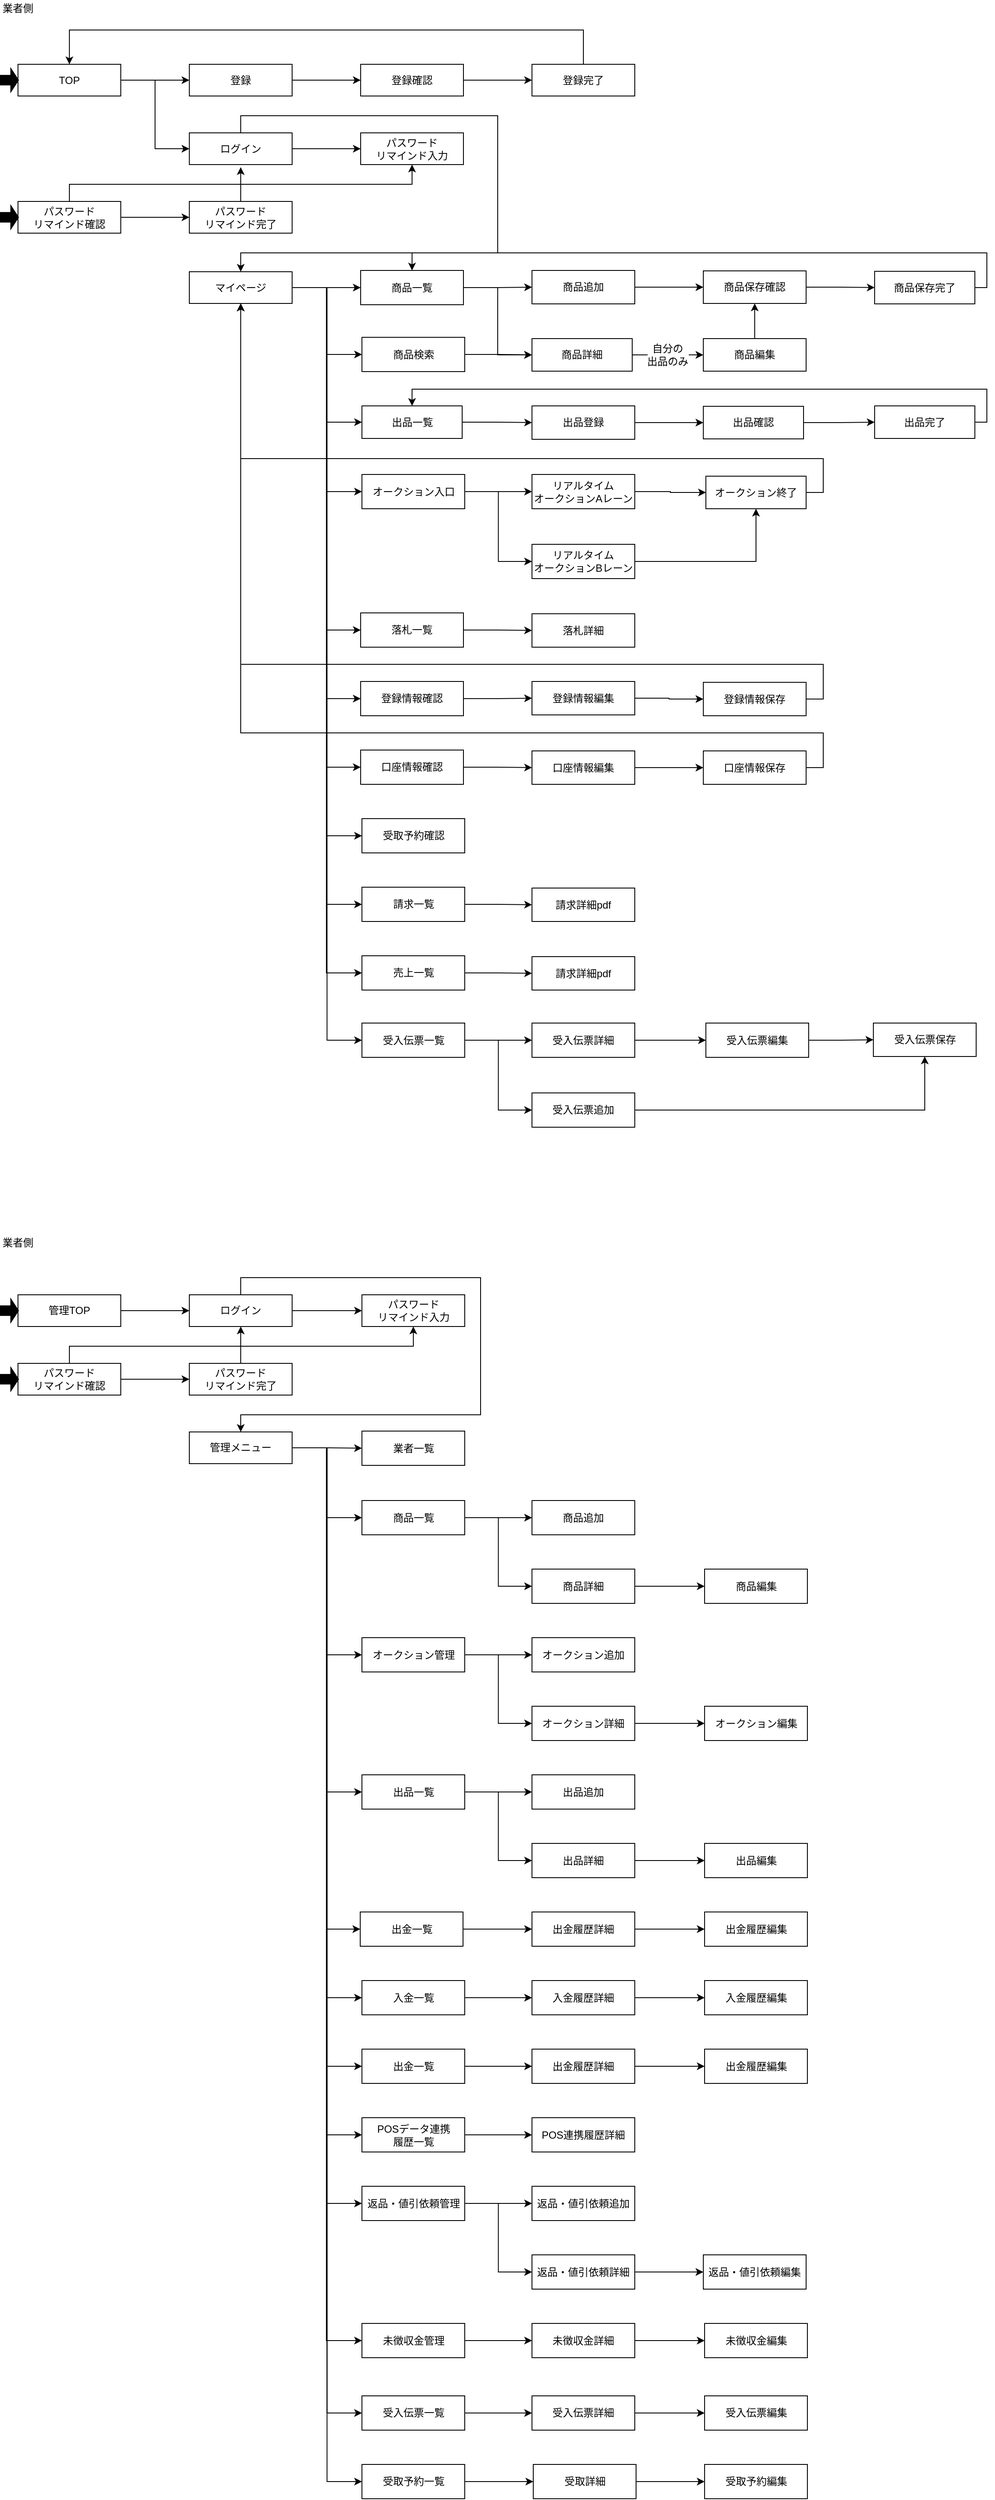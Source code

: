 <mxfile version="11.2.4" type="github" pages="1"><diagram id="y9-AY8FtYVWBIRDVgu3q" name="Page-1"><mxGraphModel dx="1351" dy="916" grid="1" gridSize="10" guides="1" tooltips="1" connect="1" arrows="1" fold="1" page="1" pageScale="1" pageWidth="1169" pageHeight="826" math="0" shadow="0"><root><mxCell id="0"/><mxCell id="1" parent="0"/><mxCell id="uF_Y0B79j9FDdWja12vl-38" style="edgeStyle=orthogonalEdgeStyle;rounded=0;orthogonalLoop=1;jettySize=auto;html=1;entryX=0;entryY=0.5;entryDx=0;entryDy=0;" edge="1" parent="1" source="uF_Y0B79j9FDdWja12vl-1" target="uF_Y0B79j9FDdWja12vl-4"><mxGeometry relative="1" as="geometry"/></mxCell><mxCell id="uF_Y0B79j9FDdWja12vl-55" style="edgeStyle=orthogonalEdgeStyle;rounded=0;orthogonalLoop=1;jettySize=auto;html=1;entryX=0;entryY=0.5;entryDx=0;entryDy=0;" edge="1" parent="1" source="uF_Y0B79j9FDdWja12vl-1" target="uF_Y0B79j9FDdWja12vl-41"><mxGeometry relative="1" as="geometry"><Array as="points"><mxPoint x="400" y="340"/><mxPoint x="400" y="498"/></Array></mxGeometry></mxCell><mxCell id="uF_Y0B79j9FDdWja12vl-66" style="edgeStyle=orthogonalEdgeStyle;rounded=0;orthogonalLoop=1;jettySize=auto;html=1;entryX=0;entryY=0.5;entryDx=0;entryDy=0;" edge="1" parent="1" source="uF_Y0B79j9FDdWja12vl-1" target="uF_Y0B79j9FDdWja12vl-65"><mxGeometry relative="1" as="geometry"><Array as="points"><mxPoint x="400" y="340"/><mxPoint x="400" y="740"/></Array></mxGeometry></mxCell><mxCell id="uF_Y0B79j9FDdWja12vl-79" style="edgeStyle=orthogonalEdgeStyle;rounded=0;orthogonalLoop=1;jettySize=auto;html=1;entryX=0;entryY=0.5;entryDx=0;entryDy=0;" edge="1" parent="1" source="uF_Y0B79j9FDdWja12vl-1" target="uF_Y0B79j9FDdWja12vl-70"><mxGeometry relative="1" as="geometry"><Array as="points"><mxPoint x="400" y="340"/><mxPoint x="400" y="579"/></Array></mxGeometry></mxCell><mxCell id="uF_Y0B79j9FDdWja12vl-81" style="edgeStyle=orthogonalEdgeStyle;rounded=0;orthogonalLoop=1;jettySize=auto;html=1;entryX=0;entryY=0.5;entryDx=0;entryDy=0;" edge="1" parent="1" source="uF_Y0B79j9FDdWja12vl-1" target="uF_Y0B79j9FDdWja12vl-80"><mxGeometry relative="1" as="geometry"/></mxCell><mxCell id="uF_Y0B79j9FDdWja12vl-93" style="edgeStyle=orthogonalEdgeStyle;rounded=0;orthogonalLoop=1;jettySize=auto;html=1;entryX=0;entryY=0.5;entryDx=0;entryDy=0;" edge="1" parent="1" source="uF_Y0B79j9FDdWja12vl-1" target="uF_Y0B79j9FDdWja12vl-87"><mxGeometry relative="1" as="geometry"/></mxCell><mxCell id="uF_Y0B79j9FDdWja12vl-99" style="edgeStyle=orthogonalEdgeStyle;rounded=0;orthogonalLoop=1;jettySize=auto;html=1;entryX=0;entryY=0.5;entryDx=0;entryDy=0;" edge="1" parent="1" source="uF_Y0B79j9FDdWja12vl-1" target="uF_Y0B79j9FDdWja12vl-98"><mxGeometry relative="1" as="geometry"><Array as="points"><mxPoint x="400" y="340"/><mxPoint x="400" y="980"/></Array></mxGeometry></mxCell><mxCell id="uF_Y0B79j9FDdWja12vl-103" style="edgeStyle=orthogonalEdgeStyle;rounded=0;orthogonalLoop=1;jettySize=auto;html=1;entryX=0;entryY=0.5;entryDx=0;entryDy=0;" edge="1" parent="1" source="uF_Y0B79j9FDdWja12vl-1" target="uF_Y0B79j9FDdWja12vl-100"><mxGeometry relative="1" as="geometry"><Array as="points"><mxPoint x="400" y="340"/><mxPoint x="400" y="1060"/></Array></mxGeometry></mxCell><mxCell id="uF_Y0B79j9FDdWja12vl-107" style="edgeStyle=orthogonalEdgeStyle;rounded=0;orthogonalLoop=1;jettySize=auto;html=1;entryX=0;entryY=0.5;entryDx=0;entryDy=0;" edge="1" parent="1" source="uF_Y0B79j9FDdWja12vl-1" target="uF_Y0B79j9FDdWja12vl-104"><mxGeometry relative="1" as="geometry"><Array as="points"><mxPoint x="400" y="340"/><mxPoint x="400" y="1140"/></Array></mxGeometry></mxCell><mxCell id="uF_Y0B79j9FDdWja12vl-110" style="edgeStyle=orthogonalEdgeStyle;rounded=0;orthogonalLoop=1;jettySize=auto;html=1;entryX=0;entryY=0.5;entryDx=0;entryDy=0;" edge="1" parent="1" source="uF_Y0B79j9FDdWja12vl-1" target="uF_Y0B79j9FDdWja12vl-108"><mxGeometry relative="1" as="geometry"><Array as="points"><mxPoint x="400" y="340"/><mxPoint x="400" y="419"/></Array></mxGeometry></mxCell><mxCell id="uF_Y0B79j9FDdWja12vl-213" style="edgeStyle=orthogonalEdgeStyle;rounded=0;orthogonalLoop=1;jettySize=auto;html=1;entryX=0;entryY=0.5;entryDx=0;entryDy=0;" edge="1" parent="1" source="uF_Y0B79j9FDdWja12vl-1" target="uF_Y0B79j9FDdWja12vl-204"><mxGeometry relative="1" as="geometry"/></mxCell><mxCell id="uF_Y0B79j9FDdWja12vl-1" value="マイページ" style="whiteSpace=wrap;html=1;" vertex="1" parent="1"><mxGeometry x="240" y="322" width="120" height="37" as="geometry"/></mxCell><mxCell id="uF_Y0B79j9FDdWja12vl-50" style="edgeStyle=orthogonalEdgeStyle;rounded=0;orthogonalLoop=1;jettySize=auto;html=1;entryX=0;entryY=0.5;entryDx=0;entryDy=0;" edge="1" parent="1" source="uF_Y0B79j9FDdWja12vl-3" target="uF_Y0B79j9FDdWja12vl-49"><mxGeometry relative="1" as="geometry"/></mxCell><mxCell id="uF_Y0B79j9FDdWja12vl-113" value="自分の&lt;br&gt;出品のみ" style="text;html=1;resizable=0;points=[];align=center;verticalAlign=middle;labelBackgroundColor=#ffffff;" vertex="1" connectable="0" parent="uF_Y0B79j9FDdWja12vl-50"><mxGeometry x="0.007" y="-6" relative="1" as="geometry"><mxPoint x="-1" y="-6" as="offset"/></mxGeometry></mxCell><mxCell id="uF_Y0B79j9FDdWja12vl-3" value="商品詳細" style="whiteSpace=wrap;html=1;" vertex="1" parent="1"><mxGeometry x="640" y="400" width="117" height="38" as="geometry"/></mxCell><mxCell id="uF_Y0B79j9FDdWja12vl-39" style="edgeStyle=orthogonalEdgeStyle;rounded=0;orthogonalLoop=1;jettySize=auto;html=1;entryX=0;entryY=0.5;entryDx=0;entryDy=0;" edge="1" parent="1" source="uF_Y0B79j9FDdWja12vl-4" target="uF_Y0B79j9FDdWja12vl-5"><mxGeometry relative="1" as="geometry"/></mxCell><mxCell id="uF_Y0B79j9FDdWja12vl-40" style="edgeStyle=orthogonalEdgeStyle;rounded=0;orthogonalLoop=1;jettySize=auto;html=1;entryX=0;entryY=0.5;entryDx=0;entryDy=0;" edge="1" parent="1" source="uF_Y0B79j9FDdWja12vl-4" target="uF_Y0B79j9FDdWja12vl-3"><mxGeometry relative="1" as="geometry"/></mxCell><mxCell id="uF_Y0B79j9FDdWja12vl-4" value="商品一覧" style="whiteSpace=wrap;html=1;" vertex="1" parent="1"><mxGeometry x="440" y="320.5" width="120" height="40" as="geometry"/></mxCell><mxCell id="uF_Y0B79j9FDdWja12vl-44" style="edgeStyle=orthogonalEdgeStyle;rounded=0;orthogonalLoop=1;jettySize=auto;html=1;entryX=0;entryY=0.5;entryDx=0;entryDy=0;" edge="1" parent="1" source="uF_Y0B79j9FDdWja12vl-5" target="uF_Y0B79j9FDdWja12vl-42"><mxGeometry relative="1" as="geometry"/></mxCell><mxCell id="uF_Y0B79j9FDdWja12vl-5" value="商品追加" style="whiteSpace=wrap;html=1;" vertex="1" parent="1"><mxGeometry x="640" y="320.5" width="120" height="39" as="geometry"/></mxCell><mxCell id="uF_Y0B79j9FDdWja12vl-12" value="業者側" style="text;html=1;resizable=0;points=[];autosize=1;align=left;verticalAlign=top;spacingTop=-4;" vertex="1" parent="1"><mxGeometry x="20" y="5" width="50" height="20" as="geometry"/></mxCell><mxCell id="uF_Y0B79j9FDdWja12vl-25" style="edgeStyle=orthogonalEdgeStyle;rounded=0;orthogonalLoop=1;jettySize=auto;html=1;entryX=0;entryY=0.5;entryDx=0;entryDy=0;" edge="1" parent="1" source="uF_Y0B79j9FDdWja12vl-13" target="uF_Y0B79j9FDdWja12vl-16"><mxGeometry relative="1" as="geometry"/></mxCell><mxCell id="uF_Y0B79j9FDdWja12vl-33" style="edgeStyle=orthogonalEdgeStyle;rounded=0;orthogonalLoop=1;jettySize=auto;html=1;entryX=0.5;entryY=0;entryDx=0;entryDy=0;" edge="1" parent="1" source="uF_Y0B79j9FDdWja12vl-13" target="uF_Y0B79j9FDdWja12vl-1"><mxGeometry relative="1" as="geometry"><Array as="points"><mxPoint x="300" y="140"/><mxPoint x="600" y="140"/><mxPoint x="600" y="300"/><mxPoint x="300" y="300"/></Array></mxGeometry></mxCell><mxCell id="uF_Y0B79j9FDdWja12vl-13" value="ログイン" style="whiteSpace=wrap;html=1;" vertex="1" parent="1"><mxGeometry x="240" y="160" width="120" height="37" as="geometry"/></mxCell><mxCell id="uF_Y0B79j9FDdWja12vl-19" style="edgeStyle=orthogonalEdgeStyle;rounded=0;orthogonalLoop=1;jettySize=auto;html=1;entryX=0;entryY=0.5;entryDx=0;entryDy=0;" edge="1" parent="1" source="uF_Y0B79j9FDdWja12vl-14" target="uF_Y0B79j9FDdWja12vl-17"><mxGeometry relative="1" as="geometry"/></mxCell><mxCell id="uF_Y0B79j9FDdWja12vl-14" value="登録" style="whiteSpace=wrap;html=1;" vertex="1" parent="1"><mxGeometry x="240" y="80" width="120" height="37" as="geometry"/></mxCell><mxCell id="uF_Y0B79j9FDdWja12vl-16" value="パスワード&lt;br&gt;リマインド入力" style="whiteSpace=wrap;html=1;" vertex="1" parent="1"><mxGeometry x="440" y="160" width="120" height="37" as="geometry"/></mxCell><mxCell id="uF_Y0B79j9FDdWja12vl-20" style="edgeStyle=orthogonalEdgeStyle;rounded=0;orthogonalLoop=1;jettySize=auto;html=1;entryX=0;entryY=0.5;entryDx=0;entryDy=0;" edge="1" parent="1" source="uF_Y0B79j9FDdWja12vl-17" target="uF_Y0B79j9FDdWja12vl-18"><mxGeometry relative="1" as="geometry"/></mxCell><mxCell id="uF_Y0B79j9FDdWja12vl-17" value="登録確認" style="whiteSpace=wrap;html=1;" vertex="1" parent="1"><mxGeometry x="440" y="80" width="120" height="37" as="geometry"/></mxCell><mxCell id="uF_Y0B79j9FDdWja12vl-27" style="edgeStyle=orthogonalEdgeStyle;rounded=0;orthogonalLoop=1;jettySize=auto;html=1;entryX=0.5;entryY=0;entryDx=0;entryDy=0;" edge="1" parent="1" source="uF_Y0B79j9FDdWja12vl-18" target="uF_Y0B79j9FDdWja12vl-22"><mxGeometry relative="1" as="geometry"><Array as="points"><mxPoint x="700" y="40"/><mxPoint x="100" y="40"/></Array></mxGeometry></mxCell><mxCell id="uF_Y0B79j9FDdWja12vl-18" value="登録完了" style="whiteSpace=wrap;html=1;" vertex="1" parent="1"><mxGeometry x="640" y="80" width="120" height="37" as="geometry"/></mxCell><mxCell id="uF_Y0B79j9FDdWja12vl-23" style="edgeStyle=orthogonalEdgeStyle;rounded=0;orthogonalLoop=1;jettySize=auto;html=1;entryX=0;entryY=0.5;entryDx=0;entryDy=0;" edge="1" parent="1" source="uF_Y0B79j9FDdWja12vl-22" target="uF_Y0B79j9FDdWja12vl-14"><mxGeometry relative="1" as="geometry"/></mxCell><mxCell id="uF_Y0B79j9FDdWja12vl-24" style="edgeStyle=orthogonalEdgeStyle;rounded=0;orthogonalLoop=1;jettySize=auto;html=1;entryX=0;entryY=0.5;entryDx=0;entryDy=0;" edge="1" parent="1" source="uF_Y0B79j9FDdWja12vl-22" target="uF_Y0B79j9FDdWja12vl-13"><mxGeometry relative="1" as="geometry"/></mxCell><mxCell id="uF_Y0B79j9FDdWja12vl-22" value="TOP" style="whiteSpace=wrap;html=1;" vertex="1" parent="1"><mxGeometry x="40" y="80" width="120" height="37" as="geometry"/></mxCell><mxCell id="uF_Y0B79j9FDdWja12vl-29" style="edgeStyle=orthogonalEdgeStyle;rounded=0;orthogonalLoop=1;jettySize=auto;html=1;entryX=0.5;entryY=1;entryDx=0;entryDy=0;" edge="1" parent="1" source="uF_Y0B79j9FDdWja12vl-26" target="uF_Y0B79j9FDdWja12vl-16"><mxGeometry relative="1" as="geometry"><Array as="points"><mxPoint x="100" y="220"/><mxPoint x="500" y="220"/></Array></mxGeometry></mxCell><mxCell id="uF_Y0B79j9FDdWja12vl-35" style="edgeStyle=orthogonalEdgeStyle;rounded=0;orthogonalLoop=1;jettySize=auto;html=1;entryX=0;entryY=0.5;entryDx=0;entryDy=0;" edge="1" parent="1" source="uF_Y0B79j9FDdWja12vl-26" target="uF_Y0B79j9FDdWja12vl-34"><mxGeometry relative="1" as="geometry"/></mxCell><mxCell id="uF_Y0B79j9FDdWja12vl-26" value="パスワード&lt;br&gt;リマインド確認" style="whiteSpace=wrap;html=1;" vertex="1" parent="1"><mxGeometry x="40" y="240" width="120" height="37" as="geometry"/></mxCell><mxCell id="uF_Y0B79j9FDdWja12vl-36" style="edgeStyle=orthogonalEdgeStyle;rounded=0;orthogonalLoop=1;jettySize=auto;html=1;" edge="1" parent="1" source="uF_Y0B79j9FDdWja12vl-34"><mxGeometry relative="1" as="geometry"><mxPoint x="300" y="200" as="targetPoint"/></mxGeometry></mxCell><mxCell id="uF_Y0B79j9FDdWja12vl-34" value="パスワード&lt;br&gt;リマインド完了" style="whiteSpace=wrap;html=1;" vertex="1" parent="1"><mxGeometry x="240" y="240" width="120" height="37" as="geometry"/></mxCell><mxCell id="uF_Y0B79j9FDdWja12vl-59" style="edgeStyle=orthogonalEdgeStyle;rounded=0;orthogonalLoop=1;jettySize=auto;html=1;entryX=0;entryY=0.5;entryDx=0;entryDy=0;" edge="1" parent="1" source="uF_Y0B79j9FDdWja12vl-41" target="uF_Y0B79j9FDdWja12vl-56"><mxGeometry relative="1" as="geometry"/></mxCell><mxCell id="uF_Y0B79j9FDdWja12vl-41" value="出品一覧" style="whiteSpace=wrap;html=1;" vertex="1" parent="1"><mxGeometry x="441.5" y="478.5" width="117" height="38" as="geometry"/></mxCell><mxCell id="uF_Y0B79j9FDdWja12vl-45" style="edgeStyle=orthogonalEdgeStyle;rounded=0;orthogonalLoop=1;jettySize=auto;html=1;entryX=0;entryY=0.5;entryDx=0;entryDy=0;" edge="1" parent="1" source="uF_Y0B79j9FDdWja12vl-42" target="uF_Y0B79j9FDdWja12vl-43"><mxGeometry relative="1" as="geometry"/></mxCell><mxCell id="uF_Y0B79j9FDdWja12vl-42" value="商品保存確認" style="whiteSpace=wrap;html=1;" vertex="1" parent="1"><mxGeometry x="840" y="321" width="120" height="38" as="geometry"/></mxCell><mxCell id="uF_Y0B79j9FDdWja12vl-47" style="edgeStyle=orthogonalEdgeStyle;rounded=0;orthogonalLoop=1;jettySize=auto;html=1;entryX=0.5;entryY=0;entryDx=0;entryDy=0;" edge="1" parent="1" source="uF_Y0B79j9FDdWja12vl-43" target="uF_Y0B79j9FDdWja12vl-4"><mxGeometry relative="1" as="geometry"><Array as="points"><mxPoint x="1171" y="340"/><mxPoint x="1171" y="300"/><mxPoint x="500" y="300"/></Array></mxGeometry></mxCell><mxCell id="uF_Y0B79j9FDdWja12vl-43" value="商品保存完了" style="whiteSpace=wrap;html=1;" vertex="1" parent="1"><mxGeometry x="1040" y="321.5" width="117" height="38" as="geometry"/></mxCell><mxCell id="uF_Y0B79j9FDdWja12vl-51" style="edgeStyle=orthogonalEdgeStyle;rounded=0;orthogonalLoop=1;jettySize=auto;html=1;" edge="1" parent="1" source="uF_Y0B79j9FDdWja12vl-49" target="uF_Y0B79j9FDdWja12vl-42"><mxGeometry relative="1" as="geometry"/></mxCell><mxCell id="uF_Y0B79j9FDdWja12vl-49" value="商品編集" style="whiteSpace=wrap;html=1;" vertex="1" parent="1"><mxGeometry x="840" y="400" width="120" height="38" as="geometry"/></mxCell><mxCell id="uF_Y0B79j9FDdWja12vl-60" style="edgeStyle=orthogonalEdgeStyle;rounded=0;orthogonalLoop=1;jettySize=auto;html=1;entryX=0;entryY=0.5;entryDx=0;entryDy=0;" edge="1" parent="1" source="uF_Y0B79j9FDdWja12vl-56" target="uF_Y0B79j9FDdWja12vl-57"><mxGeometry relative="1" as="geometry"/></mxCell><mxCell id="uF_Y0B79j9FDdWja12vl-56" value="出品登録" style="whiteSpace=wrap;html=1;" vertex="1" parent="1"><mxGeometry x="640" y="478.5" width="120" height="39" as="geometry"/></mxCell><mxCell id="uF_Y0B79j9FDdWja12vl-61" style="edgeStyle=orthogonalEdgeStyle;rounded=0;orthogonalLoop=1;jettySize=auto;html=1;entryX=0;entryY=0.5;entryDx=0;entryDy=0;" edge="1" parent="1" source="uF_Y0B79j9FDdWja12vl-57" target="uF_Y0B79j9FDdWja12vl-58"><mxGeometry relative="1" as="geometry"/></mxCell><mxCell id="uF_Y0B79j9FDdWja12vl-57" value="出品確認" style="whiteSpace=wrap;html=1;" vertex="1" parent="1"><mxGeometry x="840" y="479" width="117" height="38" as="geometry"/></mxCell><mxCell id="uF_Y0B79j9FDdWja12vl-63" style="edgeStyle=orthogonalEdgeStyle;rounded=0;orthogonalLoop=1;jettySize=auto;html=1;entryX=0.5;entryY=0;entryDx=0;entryDy=0;" edge="1" parent="1" source="uF_Y0B79j9FDdWja12vl-58" target="uF_Y0B79j9FDdWja12vl-41"><mxGeometry relative="1" as="geometry"><Array as="points"><mxPoint x="1171" y="498"/><mxPoint x="1171" y="459"/><mxPoint x="500" y="459"/></Array></mxGeometry></mxCell><mxCell id="uF_Y0B79j9FDdWja12vl-58" value="出品完了" style="whiteSpace=wrap;html=1;" vertex="1" parent="1"><mxGeometry x="1040" y="478.5" width="117" height="38" as="geometry"/></mxCell><mxCell id="uF_Y0B79j9FDdWja12vl-68" style="edgeStyle=orthogonalEdgeStyle;rounded=0;orthogonalLoop=1;jettySize=auto;html=1;entryX=0;entryY=0.5;entryDx=0;entryDy=0;" edge="1" parent="1" source="uF_Y0B79j9FDdWja12vl-65" target="uF_Y0B79j9FDdWja12vl-67"><mxGeometry relative="1" as="geometry"/></mxCell><mxCell id="uF_Y0B79j9FDdWja12vl-65" value="落札一覧" style="whiteSpace=wrap;html=1;" vertex="1" parent="1"><mxGeometry x="440" y="720" width="120" height="40" as="geometry"/></mxCell><mxCell id="uF_Y0B79j9FDdWja12vl-67" value="落札詳細" style="whiteSpace=wrap;html=1;" vertex="1" parent="1"><mxGeometry x="640" y="721" width="120" height="39" as="geometry"/></mxCell><mxCell id="uF_Y0B79j9FDdWja12vl-73" style="edgeStyle=orthogonalEdgeStyle;rounded=0;orthogonalLoop=1;jettySize=auto;html=1;entryX=0;entryY=0.5;entryDx=0;entryDy=0;" edge="1" parent="1" source="uF_Y0B79j9FDdWja12vl-70" target="uF_Y0B79j9FDdWja12vl-71"><mxGeometry relative="1" as="geometry"/></mxCell><mxCell id="uF_Y0B79j9FDdWja12vl-74" style="edgeStyle=orthogonalEdgeStyle;rounded=0;orthogonalLoop=1;jettySize=auto;html=1;entryX=0;entryY=0.5;entryDx=0;entryDy=0;" edge="1" parent="1" source="uF_Y0B79j9FDdWja12vl-70" target="uF_Y0B79j9FDdWja12vl-72"><mxGeometry relative="1" as="geometry"/></mxCell><mxCell id="uF_Y0B79j9FDdWja12vl-70" value="オークション入口" style="whiteSpace=wrap;html=1;" vertex="1" parent="1"><mxGeometry x="441.5" y="558.5" width="120" height="40" as="geometry"/></mxCell><mxCell id="uF_Y0B79j9FDdWja12vl-76" style="edgeStyle=orthogonalEdgeStyle;rounded=0;orthogonalLoop=1;jettySize=auto;html=1;entryX=0;entryY=0.5;entryDx=0;entryDy=0;" edge="1" parent="1" source="uF_Y0B79j9FDdWja12vl-71" target="uF_Y0B79j9FDdWja12vl-75"><mxGeometry relative="1" as="geometry"/></mxCell><mxCell id="uF_Y0B79j9FDdWja12vl-71" value="リアルタイム&lt;br&gt;オークションAレーン" style="whiteSpace=wrap;html=1;" vertex="1" parent="1"><mxGeometry x="640" y="558.5" width="120" height="40" as="geometry"/></mxCell><mxCell id="uF_Y0B79j9FDdWja12vl-77" style="edgeStyle=orthogonalEdgeStyle;rounded=0;orthogonalLoop=1;jettySize=auto;html=1;" edge="1" parent="1" source="uF_Y0B79j9FDdWja12vl-72" target="uF_Y0B79j9FDdWja12vl-75"><mxGeometry relative="1" as="geometry"/></mxCell><mxCell id="uF_Y0B79j9FDdWja12vl-72" value="リアルタイム&lt;br&gt;オークションBレーン" style="whiteSpace=wrap;html=1;" vertex="1" parent="1"><mxGeometry x="640" y="640" width="120" height="40" as="geometry"/></mxCell><mxCell id="uF_Y0B79j9FDdWja12vl-78" style="edgeStyle=orthogonalEdgeStyle;rounded=0;orthogonalLoop=1;jettySize=auto;html=1;" edge="1" parent="1" source="uF_Y0B79j9FDdWja12vl-75" target="uF_Y0B79j9FDdWja12vl-1"><mxGeometry relative="1" as="geometry"><Array as="points"><mxPoint x="980" y="579"/><mxPoint x="980" y="540"/><mxPoint x="300" y="540"/></Array></mxGeometry></mxCell><mxCell id="uF_Y0B79j9FDdWja12vl-75" value="オークション終了" style="whiteSpace=wrap;html=1;" vertex="1" parent="1"><mxGeometry x="843" y="560.5" width="117" height="38" as="geometry"/></mxCell><mxCell id="uF_Y0B79j9FDdWja12vl-83" style="edgeStyle=orthogonalEdgeStyle;rounded=0;orthogonalLoop=1;jettySize=auto;html=1;" edge="1" parent="1" source="uF_Y0B79j9FDdWja12vl-80" target="uF_Y0B79j9FDdWja12vl-82"><mxGeometry relative="1" as="geometry"/></mxCell><mxCell id="uF_Y0B79j9FDdWja12vl-80" value="登録情報確認" style="whiteSpace=wrap;html=1;" vertex="1" parent="1"><mxGeometry x="440" y="800" width="120" height="40" as="geometry"/></mxCell><mxCell id="uF_Y0B79j9FDdWja12vl-85" style="edgeStyle=orthogonalEdgeStyle;rounded=0;orthogonalLoop=1;jettySize=auto;html=1;entryX=0;entryY=0.5;entryDx=0;entryDy=0;" edge="1" parent="1" source="uF_Y0B79j9FDdWja12vl-82" target="uF_Y0B79j9FDdWja12vl-84"><mxGeometry relative="1" as="geometry"/></mxCell><mxCell id="uF_Y0B79j9FDdWja12vl-82" value="登録情報編集" style="whiteSpace=wrap;html=1;" vertex="1" parent="1"><mxGeometry x="640" y="800" width="120" height="39" as="geometry"/></mxCell><mxCell id="uF_Y0B79j9FDdWja12vl-86" style="edgeStyle=orthogonalEdgeStyle;rounded=0;orthogonalLoop=1;jettySize=auto;html=1;entryX=0.5;entryY=1;entryDx=0;entryDy=0;" edge="1" parent="1" source="uF_Y0B79j9FDdWja12vl-84" target="uF_Y0B79j9FDdWja12vl-1"><mxGeometry relative="1" as="geometry"><Array as="points"><mxPoint x="980" y="820"/><mxPoint x="980" y="780"/><mxPoint x="300" y="780"/></Array></mxGeometry></mxCell><mxCell id="uF_Y0B79j9FDdWja12vl-84" value="登録情報保存" style="whiteSpace=wrap;html=1;" vertex="1" parent="1"><mxGeometry x="840" y="801" width="120" height="39" as="geometry"/></mxCell><mxCell id="uF_Y0B79j9FDdWja12vl-89" style="edgeStyle=orthogonalEdgeStyle;rounded=0;orthogonalLoop=1;jettySize=auto;html=1;entryX=0;entryY=0.5;entryDx=0;entryDy=0;" edge="1" parent="1" source="uF_Y0B79j9FDdWja12vl-87" target="uF_Y0B79j9FDdWja12vl-88"><mxGeometry relative="1" as="geometry"/></mxCell><mxCell id="uF_Y0B79j9FDdWja12vl-87" value="口座情報確認" style="whiteSpace=wrap;html=1;" vertex="1" parent="1"><mxGeometry x="440" y="880" width="120" height="40" as="geometry"/></mxCell><mxCell id="uF_Y0B79j9FDdWja12vl-91" style="edgeStyle=orthogonalEdgeStyle;rounded=0;orthogonalLoop=1;jettySize=auto;html=1;entryX=0;entryY=0.5;entryDx=0;entryDy=0;" edge="1" parent="1" source="uF_Y0B79j9FDdWja12vl-88" target="uF_Y0B79j9FDdWja12vl-90"><mxGeometry relative="1" as="geometry"/></mxCell><mxCell id="uF_Y0B79j9FDdWja12vl-88" value="口座情報編集" style="whiteSpace=wrap;html=1;" vertex="1" parent="1"><mxGeometry x="640" y="881" width="120" height="39" as="geometry"/></mxCell><mxCell id="uF_Y0B79j9FDdWja12vl-92" style="edgeStyle=orthogonalEdgeStyle;rounded=0;orthogonalLoop=1;jettySize=auto;html=1;" edge="1" parent="1" source="uF_Y0B79j9FDdWja12vl-90" target="uF_Y0B79j9FDdWja12vl-1"><mxGeometry relative="1" as="geometry"><Array as="points"><mxPoint x="980" y="900"/><mxPoint x="980" y="860"/><mxPoint x="300" y="860"/></Array></mxGeometry></mxCell><mxCell id="uF_Y0B79j9FDdWja12vl-90" value="口座情報保存" style="whiteSpace=wrap;html=1;" vertex="1" parent="1"><mxGeometry x="840" y="881" width="120" height="39" as="geometry"/></mxCell><mxCell id="uF_Y0B79j9FDdWja12vl-95" value="" style="shape=mxgraph.arrows.arrow_right;html=1;verticalLabelPosition=bottom;verticalAlign=top;strokeWidth=2;strokeColor=#000000;fillColor=#000000;" vertex="1" parent="1"><mxGeometry x="20" y="86.5" width="20" height="24" as="geometry"/></mxCell><mxCell id="uF_Y0B79j9FDdWja12vl-97" value="" style="shape=mxgraph.arrows.arrow_right;html=1;verticalLabelPosition=bottom;verticalAlign=top;strokeWidth=2;strokeColor=#000000;fillColor=#000000;" vertex="1" parent="1"><mxGeometry x="20" y="246.5" width="20" height="24" as="geometry"/></mxCell><mxCell id="uF_Y0B79j9FDdWja12vl-98" value="受取予約確認" style="whiteSpace=wrap;html=1;" vertex="1" parent="1"><mxGeometry x="441.5" y="960" width="120" height="40" as="geometry"/></mxCell><mxCell id="uF_Y0B79j9FDdWja12vl-102" style="edgeStyle=orthogonalEdgeStyle;rounded=0;orthogonalLoop=1;jettySize=auto;html=1;entryX=0;entryY=0.5;entryDx=0;entryDy=0;" edge="1" parent="1" source="uF_Y0B79j9FDdWja12vl-100" target="uF_Y0B79j9FDdWja12vl-101"><mxGeometry relative="1" as="geometry"/></mxCell><mxCell id="uF_Y0B79j9FDdWja12vl-100" value="請求一覧" style="whiteSpace=wrap;html=1;" vertex="1" parent="1"><mxGeometry x="441.5" y="1040" width="120" height="40" as="geometry"/></mxCell><mxCell id="uF_Y0B79j9FDdWja12vl-101" value="請求詳細pdf" style="whiteSpace=wrap;html=1;" vertex="1" parent="1"><mxGeometry x="640" y="1041" width="120" height="39" as="geometry"/></mxCell><mxCell id="uF_Y0B79j9FDdWja12vl-106" style="edgeStyle=orthogonalEdgeStyle;rounded=0;orthogonalLoop=1;jettySize=auto;html=1;entryX=0;entryY=0.5;entryDx=0;entryDy=0;" edge="1" parent="1" source="uF_Y0B79j9FDdWja12vl-104" target="uF_Y0B79j9FDdWja12vl-105"><mxGeometry relative="1" as="geometry"/></mxCell><mxCell id="uF_Y0B79j9FDdWja12vl-104" value="売上一覧" style="whiteSpace=wrap;html=1;" vertex="1" parent="1"><mxGeometry x="441.5" y="1120" width="120" height="40" as="geometry"/></mxCell><mxCell id="uF_Y0B79j9FDdWja12vl-105" value="請求詳細pdf" style="whiteSpace=wrap;html=1;" vertex="1" parent="1"><mxGeometry x="640" y="1121" width="120" height="39" as="geometry"/></mxCell><mxCell id="uF_Y0B79j9FDdWja12vl-109" style="edgeStyle=orthogonalEdgeStyle;rounded=0;orthogonalLoop=1;jettySize=auto;html=1;entryX=0;entryY=0.5;entryDx=0;entryDy=0;" edge="1" parent="1" source="uF_Y0B79j9FDdWja12vl-108" target="uF_Y0B79j9FDdWja12vl-3"><mxGeometry relative="1" as="geometry"/></mxCell><mxCell id="uF_Y0B79j9FDdWja12vl-108" value="商品検索" style="whiteSpace=wrap;html=1;" vertex="1" parent="1"><mxGeometry x="441.5" y="398.5" width="120" height="40" as="geometry"/></mxCell><mxCell id="uF_Y0B79j9FDdWja12vl-114" value="業者側" style="text;html=1;resizable=0;points=[];autosize=1;align=left;verticalAlign=top;spacingTop=-4;" vertex="1" parent="1"><mxGeometry x="20" y="1444.5" width="50" height="20" as="geometry"/></mxCell><mxCell id="uF_Y0B79j9FDdWja12vl-119" style="edgeStyle=orthogonalEdgeStyle;rounded=0;orthogonalLoop=1;jettySize=auto;html=1;entryX=0;entryY=0.5;entryDx=0;entryDy=0;" edge="1" parent="1" source="uF_Y0B79j9FDdWja12vl-116" target="uF_Y0B79j9FDdWja12vl-118"><mxGeometry relative="1" as="geometry"/></mxCell><mxCell id="uF_Y0B79j9FDdWja12vl-116" value="管理TOP" style="whiteSpace=wrap;html=1;" vertex="1" parent="1"><mxGeometry x="40" y="1515.5" width="120" height="37" as="geometry"/></mxCell><mxCell id="uF_Y0B79j9FDdWja12vl-117" value="" style="shape=mxgraph.arrows.arrow_right;html=1;verticalLabelPosition=bottom;verticalAlign=top;strokeWidth=2;strokeColor=#000000;fillColor=#000000;" vertex="1" parent="1"><mxGeometry x="20" y="1522" width="20" height="24" as="geometry"/></mxCell><mxCell id="uF_Y0B79j9FDdWja12vl-121" style="edgeStyle=orthogonalEdgeStyle;rounded=0;orthogonalLoop=1;jettySize=auto;html=1;entryX=0;entryY=0.5;entryDx=0;entryDy=0;" edge="1" parent="1" source="uF_Y0B79j9FDdWja12vl-118" target="uF_Y0B79j9FDdWja12vl-120"><mxGeometry relative="1" as="geometry"/></mxCell><mxCell id="uF_Y0B79j9FDdWja12vl-130" style="edgeStyle=orthogonalEdgeStyle;rounded=0;orthogonalLoop=1;jettySize=auto;html=1;entryX=0.5;entryY=0;entryDx=0;entryDy=0;" edge="1" parent="1" source="uF_Y0B79j9FDdWja12vl-118" target="uF_Y0B79j9FDdWja12vl-129"><mxGeometry relative="1" as="geometry"><Array as="points"><mxPoint x="300" y="1495.5"/><mxPoint x="580" y="1495.5"/><mxPoint x="580" y="1655.5"/><mxPoint x="300" y="1655.5"/></Array></mxGeometry></mxCell><mxCell id="uF_Y0B79j9FDdWja12vl-118" value="ログイン" style="whiteSpace=wrap;html=1;" vertex="1" parent="1"><mxGeometry x="240" y="1515.5" width="120" height="37" as="geometry"/></mxCell><mxCell id="uF_Y0B79j9FDdWja12vl-120" value="パスワード&lt;br&gt;リマインド入力" style="whiteSpace=wrap;html=1;" vertex="1" parent="1"><mxGeometry x="441.5" y="1515.5" width="120" height="37" as="geometry"/></mxCell><mxCell id="uF_Y0B79j9FDdWja12vl-122" style="edgeStyle=orthogonalEdgeStyle;rounded=0;orthogonalLoop=1;jettySize=auto;html=1;entryX=0;entryY=0.5;entryDx=0;entryDy=0;" edge="1" parent="1" source="uF_Y0B79j9FDdWja12vl-123" target="uF_Y0B79j9FDdWja12vl-124"><mxGeometry relative="1" as="geometry"/></mxCell><mxCell id="uF_Y0B79j9FDdWja12vl-128" style="edgeStyle=orthogonalEdgeStyle;rounded=0;orthogonalLoop=1;jettySize=auto;html=1;entryX=0.5;entryY=1;entryDx=0;entryDy=0;" edge="1" parent="1" source="uF_Y0B79j9FDdWja12vl-123" target="uF_Y0B79j9FDdWja12vl-120"><mxGeometry relative="1" as="geometry"><Array as="points"><mxPoint x="100" y="1575.5"/><mxPoint x="501" y="1575.5"/></Array></mxGeometry></mxCell><mxCell id="uF_Y0B79j9FDdWja12vl-123" value="パスワード&lt;br&gt;リマインド確認" style="whiteSpace=wrap;html=1;" vertex="1" parent="1"><mxGeometry x="40" y="1595.5" width="120" height="37" as="geometry"/></mxCell><mxCell id="uF_Y0B79j9FDdWja12vl-127" style="edgeStyle=orthogonalEdgeStyle;rounded=0;orthogonalLoop=1;jettySize=auto;html=1;entryX=0.5;entryY=1;entryDx=0;entryDy=0;" edge="1" parent="1" source="uF_Y0B79j9FDdWja12vl-124" target="uF_Y0B79j9FDdWja12vl-118"><mxGeometry relative="1" as="geometry"/></mxCell><mxCell id="uF_Y0B79j9FDdWja12vl-124" value="パスワード&lt;br&gt;リマインド完了" style="whiteSpace=wrap;html=1;" vertex="1" parent="1"><mxGeometry x="240" y="1595.5" width="120" height="37" as="geometry"/></mxCell><mxCell id="uF_Y0B79j9FDdWja12vl-125" value="" style="shape=mxgraph.arrows.arrow_right;html=1;verticalLabelPosition=bottom;verticalAlign=top;strokeWidth=2;strokeColor=#000000;fillColor=#000000;" vertex="1" parent="1"><mxGeometry x="20" y="1602" width="20" height="24" as="geometry"/></mxCell><mxCell id="uF_Y0B79j9FDdWja12vl-138" style="edgeStyle=orthogonalEdgeStyle;rounded=0;orthogonalLoop=1;jettySize=auto;html=1;entryX=0;entryY=0.5;entryDx=0;entryDy=0;" edge="1" parent="1" source="uF_Y0B79j9FDdWja12vl-129" target="uF_Y0B79j9FDdWja12vl-132"><mxGeometry relative="1" as="geometry"/></mxCell><mxCell id="uF_Y0B79j9FDdWja12vl-139" style="edgeStyle=orthogonalEdgeStyle;rounded=0;orthogonalLoop=1;jettySize=auto;html=1;entryX=0;entryY=0.5;entryDx=0;entryDy=0;" edge="1" parent="1" source="uF_Y0B79j9FDdWja12vl-129" target="uF_Y0B79j9FDdWja12vl-131"><mxGeometry relative="1" as="geometry"><Array as="points"><mxPoint x="400" y="1694.5"/><mxPoint x="400" y="1775.5"/></Array></mxGeometry></mxCell><mxCell id="uF_Y0B79j9FDdWja12vl-140" style="edgeStyle=orthogonalEdgeStyle;rounded=0;orthogonalLoop=1;jettySize=auto;html=1;entryX=0;entryY=0.5;entryDx=0;entryDy=0;" edge="1" parent="1" source="uF_Y0B79j9FDdWja12vl-129" target="uF_Y0B79j9FDdWja12vl-133"><mxGeometry relative="1" as="geometry"><Array as="points"><mxPoint x="400" y="1694.5"/><mxPoint x="400" y="1935.5"/></Array></mxGeometry></mxCell><mxCell id="uF_Y0B79j9FDdWja12vl-141" style="edgeStyle=orthogonalEdgeStyle;rounded=0;orthogonalLoop=1;jettySize=auto;html=1;entryX=0;entryY=0.5;entryDx=0;entryDy=0;" edge="1" parent="1" source="uF_Y0B79j9FDdWja12vl-129" target="uF_Y0B79j9FDdWja12vl-136"><mxGeometry relative="1" as="geometry"><Array as="points"><mxPoint x="400" y="1694.5"/><mxPoint x="400" y="2255.5"/></Array></mxGeometry></mxCell><mxCell id="uF_Y0B79j9FDdWja12vl-142" style="edgeStyle=orthogonalEdgeStyle;rounded=0;orthogonalLoop=1;jettySize=auto;html=1;entryX=0;entryY=0.5;entryDx=0;entryDy=0;" edge="1" parent="1" source="uF_Y0B79j9FDdWja12vl-129" target="uF_Y0B79j9FDdWja12vl-137"><mxGeometry relative="1" as="geometry"><Array as="points"><mxPoint x="400" y="1694.5"/><mxPoint x="400" y="2335.5"/></Array></mxGeometry></mxCell><mxCell id="uF_Y0B79j9FDdWja12vl-143" style="edgeStyle=orthogonalEdgeStyle;rounded=0;orthogonalLoop=1;jettySize=auto;html=1;entryX=0;entryY=0.5;entryDx=0;entryDy=0;" edge="1" parent="1" source="uF_Y0B79j9FDdWja12vl-129" target="uF_Y0B79j9FDdWja12vl-135"><mxGeometry relative="1" as="geometry"><Array as="points"><mxPoint x="400" y="1694.5"/><mxPoint x="400" y="2415.5"/></Array></mxGeometry></mxCell><mxCell id="uF_Y0B79j9FDdWja12vl-147" style="edgeStyle=orthogonalEdgeStyle;rounded=0;orthogonalLoop=1;jettySize=auto;html=1;entryX=0;entryY=0.5;entryDx=0;entryDy=0;" edge="1" parent="1" source="uF_Y0B79j9FDdWja12vl-129" target="uF_Y0B79j9FDdWja12vl-144"><mxGeometry relative="1" as="geometry"><Array as="points"><mxPoint x="400" y="1694.5"/><mxPoint x="400" y="2495.5"/></Array></mxGeometry></mxCell><mxCell id="uF_Y0B79j9FDdWja12vl-150" style="edgeStyle=orthogonalEdgeStyle;rounded=0;orthogonalLoop=1;jettySize=auto;html=1;entryX=0;entryY=0.5;entryDx=0;entryDy=0;" edge="1" parent="1" source="uF_Y0B79j9FDdWja12vl-129" target="uF_Y0B79j9FDdWja12vl-148"><mxGeometry relative="1" as="geometry"><mxPoint x="360" y="1895.5" as="targetPoint"/><Array as="points"><mxPoint x="400" y="1694.5"/><mxPoint x="400" y="2575.5"/></Array></mxGeometry></mxCell><mxCell id="uF_Y0B79j9FDdWja12vl-151" style="edgeStyle=orthogonalEdgeStyle;rounded=0;orthogonalLoop=1;jettySize=auto;html=1;entryX=0;entryY=0.5;entryDx=0;entryDy=0;" edge="1" parent="1" source="uF_Y0B79j9FDdWja12vl-129" target="uF_Y0B79j9FDdWja12vl-149"><mxGeometry relative="1" as="geometry"><Array as="points"><mxPoint x="400" y="1694.5"/><mxPoint x="400" y="2735.5"/></Array></mxGeometry></mxCell><mxCell id="uF_Y0B79j9FDdWja12vl-182" style="edgeStyle=orthogonalEdgeStyle;rounded=0;orthogonalLoop=1;jettySize=auto;html=1;entryX=0;entryY=0.5;entryDx=0;entryDy=0;" edge="1" parent="1" source="uF_Y0B79j9FDdWja12vl-129" target="uF_Y0B79j9FDdWja12vl-181"><mxGeometry relative="1" as="geometry"><Array as="points"><mxPoint x="400" y="1694.5"/><mxPoint x="400" y="2095.5"/></Array></mxGeometry></mxCell><mxCell id="uF_Y0B79j9FDdWja12vl-216" style="edgeStyle=orthogonalEdgeStyle;rounded=0;orthogonalLoop=1;jettySize=auto;html=1;entryX=0;entryY=0.5;entryDx=0;entryDy=0;" edge="1" parent="1" source="uF_Y0B79j9FDdWja12vl-129" target="uF_Y0B79j9FDdWja12vl-214"><mxGeometry relative="1" as="geometry"/></mxCell><mxCell id="uF_Y0B79j9FDdWja12vl-217" style="edgeStyle=orthogonalEdgeStyle;rounded=0;orthogonalLoop=1;jettySize=auto;html=1;entryX=0;entryY=0.5;entryDx=0;entryDy=0;" edge="1" parent="1" source="uF_Y0B79j9FDdWja12vl-129" target="uF_Y0B79j9FDdWja12vl-215"><mxGeometry relative="1" as="geometry"/></mxCell><mxCell id="uF_Y0B79j9FDdWja12vl-129" value="管理メニュー" style="whiteSpace=wrap;html=1;" vertex="1" parent="1"><mxGeometry x="240" y="1675.5" width="120" height="37" as="geometry"/></mxCell><mxCell id="uF_Y0B79j9FDdWja12vl-199" style="edgeStyle=orthogonalEdgeStyle;rounded=0;orthogonalLoop=1;jettySize=auto;html=1;entryX=0;entryY=0.5;entryDx=0;entryDy=0;" edge="1" parent="1" source="uF_Y0B79j9FDdWja12vl-131" target="uF_Y0B79j9FDdWja12vl-198"><mxGeometry relative="1" as="geometry"/></mxCell><mxCell id="uF_Y0B79j9FDdWja12vl-200" style="edgeStyle=orthogonalEdgeStyle;rounded=0;orthogonalLoop=1;jettySize=auto;html=1;entryX=0;entryY=0.5;entryDx=0;entryDy=0;" edge="1" parent="1" source="uF_Y0B79j9FDdWja12vl-131" target="uF_Y0B79j9FDdWja12vl-197"><mxGeometry relative="1" as="geometry"/></mxCell><mxCell id="uF_Y0B79j9FDdWja12vl-131" value="商品一覧" style="whiteSpace=wrap;html=1;" vertex="1" parent="1"><mxGeometry x="441.5" y="1755.5" width="120" height="40" as="geometry"/></mxCell><mxCell id="uF_Y0B79j9FDdWja12vl-132" value="業者一覧" style="whiteSpace=wrap;html=1;" vertex="1" parent="1"><mxGeometry x="441.5" y="1674.5" width="120" height="40" as="geometry"/></mxCell><mxCell id="uF_Y0B79j9FDdWja12vl-188" style="edgeStyle=orthogonalEdgeStyle;rounded=0;orthogonalLoop=1;jettySize=auto;html=1;entryX=0;entryY=0.5;entryDx=0;entryDy=0;" edge="1" parent="1" source="uF_Y0B79j9FDdWja12vl-133" target="uF_Y0B79j9FDdWja12vl-179"><mxGeometry relative="1" as="geometry"/></mxCell><mxCell id="uF_Y0B79j9FDdWja12vl-196" style="edgeStyle=orthogonalEdgeStyle;rounded=0;orthogonalLoop=1;jettySize=auto;html=1;entryX=0;entryY=0.5;entryDx=0;entryDy=0;" edge="1" parent="1" source="uF_Y0B79j9FDdWja12vl-133" target="uF_Y0B79j9FDdWja12vl-195"><mxGeometry relative="1" as="geometry"/></mxCell><mxCell id="uF_Y0B79j9FDdWja12vl-133" value="オークション管理" style="whiteSpace=wrap;html=1;" vertex="1" parent="1"><mxGeometry x="441.5" y="1915.5" width="120" height="40" as="geometry"/></mxCell><mxCell id="uF_Y0B79j9FDdWja12vl-163" style="edgeStyle=orthogonalEdgeStyle;rounded=0;orthogonalLoop=1;jettySize=auto;html=1;entryX=0;entryY=0.5;entryDx=0;entryDy=0;" edge="1" parent="1" source="uF_Y0B79j9FDdWja12vl-135" target="uF_Y0B79j9FDdWja12vl-159"><mxGeometry relative="1" as="geometry"/></mxCell><mxCell id="uF_Y0B79j9FDdWja12vl-135" value="出金一覧" style="whiteSpace=wrap;html=1;" vertex="1" parent="1"><mxGeometry x="441.5" y="2395.5" width="120" height="40" as="geometry"/></mxCell><mxCell id="uF_Y0B79j9FDdWja12vl-178" style="edgeStyle=orthogonalEdgeStyle;rounded=0;orthogonalLoop=1;jettySize=auto;html=1;entryX=0;entryY=0.5;entryDx=0;entryDy=0;" edge="1" parent="1" source="uF_Y0B79j9FDdWja12vl-136" target="uF_Y0B79j9FDdWja12vl-176"><mxGeometry relative="1" as="geometry"/></mxCell><mxCell id="uF_Y0B79j9FDdWja12vl-136" value="出金一覧" style="whiteSpace=wrap;html=1;" vertex="1" parent="1"><mxGeometry x="439.5" y="2235.5" width="120" height="40" as="geometry"/></mxCell><mxCell id="uF_Y0B79j9FDdWja12vl-165" style="edgeStyle=orthogonalEdgeStyle;rounded=0;orthogonalLoop=1;jettySize=auto;html=1;entryX=0;entryY=0.5;entryDx=0;entryDy=0;" edge="1" parent="1" source="uF_Y0B79j9FDdWja12vl-137" target="uF_Y0B79j9FDdWja12vl-164"><mxGeometry relative="1" as="geometry"/></mxCell><mxCell id="uF_Y0B79j9FDdWja12vl-137" value="入金一覧" style="whiteSpace=wrap;html=1;" vertex="1" parent="1"><mxGeometry x="441.5" y="2315.5" width="120" height="40" as="geometry"/></mxCell><mxCell id="uF_Y0B79j9FDdWja12vl-162" style="edgeStyle=orthogonalEdgeStyle;rounded=0;orthogonalLoop=1;jettySize=auto;html=1;entryX=0;entryY=0.5;entryDx=0;entryDy=0;" edge="1" parent="1" source="uF_Y0B79j9FDdWja12vl-144" target="uF_Y0B79j9FDdWja12vl-156"><mxGeometry relative="1" as="geometry"/></mxCell><mxCell id="uF_Y0B79j9FDdWja12vl-144" value="POSデータ連携&lt;br&gt;履歴一覧" style="whiteSpace=wrap;html=1;" vertex="1" parent="1"><mxGeometry x="441.5" y="2475.5" width="120" height="40" as="geometry"/></mxCell><mxCell id="uF_Y0B79j9FDdWja12vl-155" style="edgeStyle=orthogonalEdgeStyle;rounded=0;orthogonalLoop=1;jettySize=auto;html=1;entryX=0;entryY=0.5;entryDx=0;entryDy=0;" edge="1" parent="1" source="uF_Y0B79j9FDdWja12vl-148" target="uF_Y0B79j9FDdWja12vl-154"><mxGeometry relative="1" as="geometry"/></mxCell><mxCell id="uF_Y0B79j9FDdWja12vl-158" style="edgeStyle=orthogonalEdgeStyle;rounded=0;orthogonalLoop=1;jettySize=auto;html=1;entryX=0;entryY=0.5;entryDx=0;entryDy=0;" edge="1" parent="1" source="uF_Y0B79j9FDdWja12vl-148" target="uF_Y0B79j9FDdWja12vl-157"><mxGeometry relative="1" as="geometry"/></mxCell><mxCell id="uF_Y0B79j9FDdWja12vl-148" value="返品・値引依頼管理" style="whiteSpace=wrap;html=1;" vertex="1" parent="1"><mxGeometry x="441.5" y="2555.5" width="120" height="40" as="geometry"/></mxCell><mxCell id="uF_Y0B79j9FDdWja12vl-153" style="edgeStyle=orthogonalEdgeStyle;rounded=0;orthogonalLoop=1;jettySize=auto;html=1;entryX=0;entryY=0.5;entryDx=0;entryDy=0;" edge="1" parent="1" source="uF_Y0B79j9FDdWja12vl-149" target="uF_Y0B79j9FDdWja12vl-152"><mxGeometry relative="1" as="geometry"/></mxCell><mxCell id="uF_Y0B79j9FDdWja12vl-149" value="未徴収金管理" style="whiteSpace=wrap;html=1;" vertex="1" parent="1"><mxGeometry x="441.5" y="2715.5" width="120" height="40" as="geometry"/></mxCell><mxCell id="uF_Y0B79j9FDdWja12vl-168" style="edgeStyle=orthogonalEdgeStyle;rounded=0;orthogonalLoop=1;jettySize=auto;html=1;" edge="1" parent="1" source="uF_Y0B79j9FDdWja12vl-152" target="uF_Y0B79j9FDdWja12vl-167"><mxGeometry relative="1" as="geometry"><mxPoint x="840" y="2735.5" as="targetPoint"/></mxGeometry></mxCell><mxCell id="uF_Y0B79j9FDdWja12vl-152" value="未徴収金詳細" style="whiteSpace=wrap;html=1;" vertex="1" parent="1"><mxGeometry x="640" y="2715.5" width="120" height="40" as="geometry"/></mxCell><mxCell id="uF_Y0B79j9FDdWja12vl-154" value="返品・値引依頼追加" style="whiteSpace=wrap;html=1;" vertex="1" parent="1"><mxGeometry x="640" y="2555.5" width="120" height="40" as="geometry"/></mxCell><mxCell id="uF_Y0B79j9FDdWja12vl-156" value="POS連携履歴詳細" style="whiteSpace=wrap;html=1;" vertex="1" parent="1"><mxGeometry x="640" y="2475.5" width="120" height="40" as="geometry"/></mxCell><mxCell id="uF_Y0B79j9FDdWja12vl-161" style="edgeStyle=orthogonalEdgeStyle;rounded=0;orthogonalLoop=1;jettySize=auto;html=1;entryX=0;entryY=0.5;entryDx=0;entryDy=0;" edge="1" parent="1" source="uF_Y0B79j9FDdWja12vl-157" target="uF_Y0B79j9FDdWja12vl-160"><mxGeometry relative="1" as="geometry"/></mxCell><mxCell id="uF_Y0B79j9FDdWja12vl-157" value="返品・値引依頼詳細" style="whiteSpace=wrap;html=1;" vertex="1" parent="1"><mxGeometry x="640" y="2635.5" width="120" height="40" as="geometry"/></mxCell><mxCell id="uF_Y0B79j9FDdWja12vl-172" style="edgeStyle=orthogonalEdgeStyle;rounded=0;orthogonalLoop=1;jettySize=auto;html=1;entryX=0;entryY=0.5;entryDx=0;entryDy=0;" edge="1" parent="1" source="uF_Y0B79j9FDdWja12vl-159" target="uF_Y0B79j9FDdWja12vl-169"><mxGeometry relative="1" as="geometry"/></mxCell><mxCell id="uF_Y0B79j9FDdWja12vl-159" value="出金履歴詳細" style="whiteSpace=wrap;html=1;" vertex="1" parent="1"><mxGeometry x="640" y="2395.5" width="120" height="40" as="geometry"/></mxCell><mxCell id="uF_Y0B79j9FDdWja12vl-160" value="返品・値引依頼編集" style="whiteSpace=wrap;html=1;" vertex="1" parent="1"><mxGeometry x="840" y="2635.5" width="120" height="40" as="geometry"/></mxCell><mxCell id="uF_Y0B79j9FDdWja12vl-174" style="edgeStyle=orthogonalEdgeStyle;rounded=0;orthogonalLoop=1;jettySize=auto;html=1;entryX=0;entryY=0.5;entryDx=0;entryDy=0;" edge="1" parent="1" source="uF_Y0B79j9FDdWja12vl-164" target="uF_Y0B79j9FDdWja12vl-173"><mxGeometry relative="1" as="geometry"/></mxCell><mxCell id="uF_Y0B79j9FDdWja12vl-164" value="入金履歴詳細" style="whiteSpace=wrap;html=1;" vertex="1" parent="1"><mxGeometry x="640" y="2315.5" width="120" height="40" as="geometry"/></mxCell><mxCell id="uF_Y0B79j9FDdWja12vl-167" value="未徴収金編集" style="whiteSpace=wrap;html=1;" vertex="1" parent="1"><mxGeometry x="841.5" y="2715.5" width="120" height="40" as="geometry"/></mxCell><mxCell id="uF_Y0B79j9FDdWja12vl-169" value="出金履歴編集" style="whiteSpace=wrap;html=1;" vertex="1" parent="1"><mxGeometry x="841.5" y="2395.5" width="120" height="40" as="geometry"/></mxCell><mxCell id="uF_Y0B79j9FDdWja12vl-173" value="入金履歴編集" style="whiteSpace=wrap;html=1;" vertex="1" parent="1"><mxGeometry x="841.5" y="2315.5" width="120" height="40" as="geometry"/></mxCell><mxCell id="uF_Y0B79j9FDdWja12vl-175" style="edgeStyle=orthogonalEdgeStyle;rounded=0;orthogonalLoop=1;jettySize=auto;html=1;entryX=0;entryY=0.5;entryDx=0;entryDy=0;" edge="1" parent="1" source="uF_Y0B79j9FDdWja12vl-176" target="uF_Y0B79j9FDdWja12vl-177"><mxGeometry relative="1" as="geometry"/></mxCell><mxCell id="uF_Y0B79j9FDdWja12vl-176" value="出金履歴詳細" style="whiteSpace=wrap;html=1;" vertex="1" parent="1"><mxGeometry x="640" y="2235.5" width="120" height="40" as="geometry"/></mxCell><mxCell id="uF_Y0B79j9FDdWja12vl-177" value="出金履歴編集" style="whiteSpace=wrap;html=1;" vertex="1" parent="1"><mxGeometry x="841.5" y="2235.5" width="120" height="40" as="geometry"/></mxCell><mxCell id="uF_Y0B79j9FDdWja12vl-191" style="edgeStyle=orthogonalEdgeStyle;rounded=0;orthogonalLoop=1;jettySize=auto;html=1;entryX=0;entryY=0.5;entryDx=0;entryDy=0;" edge="1" parent="1" source="uF_Y0B79j9FDdWja12vl-179" target="uF_Y0B79j9FDdWja12vl-180"><mxGeometry relative="1" as="geometry"/></mxCell><mxCell id="uF_Y0B79j9FDdWja12vl-179" value="オークション詳細" style="whiteSpace=wrap;html=1;" vertex="1" parent="1"><mxGeometry x="640" y="1995.5" width="120" height="40" as="geometry"/></mxCell><mxCell id="uF_Y0B79j9FDdWja12vl-180" value="オークション編集" style="whiteSpace=wrap;html=1;" vertex="1" parent="1"><mxGeometry x="841.5" y="1995.5" width="120" height="40" as="geometry"/></mxCell><mxCell id="uF_Y0B79j9FDdWja12vl-185" style="edgeStyle=orthogonalEdgeStyle;rounded=0;orthogonalLoop=1;jettySize=auto;html=1;entryX=0;entryY=0.5;entryDx=0;entryDy=0;" edge="1" parent="1" source="uF_Y0B79j9FDdWja12vl-181" target="uF_Y0B79j9FDdWja12vl-183"><mxGeometry relative="1" as="geometry"/></mxCell><mxCell id="uF_Y0B79j9FDdWja12vl-194" style="edgeStyle=orthogonalEdgeStyle;rounded=0;orthogonalLoop=1;jettySize=auto;html=1;entryX=0;entryY=0.5;entryDx=0;entryDy=0;" edge="1" parent="1" source="uF_Y0B79j9FDdWja12vl-181" target="uF_Y0B79j9FDdWja12vl-193"><mxGeometry relative="1" as="geometry"/></mxCell><mxCell id="uF_Y0B79j9FDdWja12vl-181" value="出品一覧" style="whiteSpace=wrap;html=1;" vertex="1" parent="1"><mxGeometry x="441.5" y="2075.5" width="120" height="40" as="geometry"/></mxCell><mxCell id="uF_Y0B79j9FDdWja12vl-187" style="edgeStyle=orthogonalEdgeStyle;rounded=0;orthogonalLoop=1;jettySize=auto;html=1;entryX=0;entryY=0.5;entryDx=0;entryDy=0;" edge="1" parent="1" source="uF_Y0B79j9FDdWja12vl-183" target="uF_Y0B79j9FDdWja12vl-184"><mxGeometry relative="1" as="geometry"/></mxCell><mxCell id="uF_Y0B79j9FDdWja12vl-183" value="出品詳細" style="whiteSpace=wrap;html=1;" vertex="1" parent="1"><mxGeometry x="640" y="2155.5" width="120" height="40" as="geometry"/></mxCell><mxCell id="uF_Y0B79j9FDdWja12vl-184" value="出品編集" style="whiteSpace=wrap;html=1;" vertex="1" parent="1"><mxGeometry x="841.5" y="2155.5" width="120" height="40" as="geometry"/></mxCell><mxCell id="uF_Y0B79j9FDdWja12vl-193" value="出品追加" style="whiteSpace=wrap;html=1;" vertex="1" parent="1"><mxGeometry x="640" y="2075.5" width="120" height="40" as="geometry"/></mxCell><mxCell id="uF_Y0B79j9FDdWja12vl-195" value="オークション追加" style="whiteSpace=wrap;html=1;" vertex="1" parent="1"><mxGeometry x="640" y="1915.5" width="120" height="40" as="geometry"/></mxCell><mxCell id="uF_Y0B79j9FDdWja12vl-202" style="edgeStyle=orthogonalEdgeStyle;rounded=0;orthogonalLoop=1;jettySize=auto;html=1;entryX=0;entryY=0.5;entryDx=0;entryDy=0;" edge="1" parent="1" source="uF_Y0B79j9FDdWja12vl-197" target="uF_Y0B79j9FDdWja12vl-201"><mxGeometry relative="1" as="geometry"/></mxCell><mxCell id="uF_Y0B79j9FDdWja12vl-197" value="商品詳細" style="whiteSpace=wrap;html=1;" vertex="1" parent="1"><mxGeometry x="640" y="1835.5" width="120" height="40" as="geometry"/></mxCell><mxCell id="uF_Y0B79j9FDdWja12vl-198" value="商品追加" style="whiteSpace=wrap;html=1;" vertex="1" parent="1"><mxGeometry x="640" y="1755.5" width="120" height="40" as="geometry"/></mxCell><mxCell id="uF_Y0B79j9FDdWja12vl-201" value="商品編集" style="whiteSpace=wrap;html=1;" vertex="1" parent="1"><mxGeometry x="841.5" y="1835.5" width="120" height="40" as="geometry"/></mxCell><mxCell id="uF_Y0B79j9FDdWja12vl-212" style="edgeStyle=orthogonalEdgeStyle;rounded=0;orthogonalLoop=1;jettySize=auto;html=1;entryX=0;entryY=0.5;entryDx=0;entryDy=0;" edge="1" parent="1" source="uF_Y0B79j9FDdWja12vl-203" target="uF_Y0B79j9FDdWja12vl-210"><mxGeometry relative="1" as="geometry"/></mxCell><mxCell id="uF_Y0B79j9FDdWja12vl-203" value="受入伝票編集" style="whiteSpace=wrap;html=1;" vertex="1" parent="1"><mxGeometry x="843" y="1198.5" width="120" height="40" as="geometry"/></mxCell><mxCell id="uF_Y0B79j9FDdWja12vl-206" style="edgeStyle=orthogonalEdgeStyle;rounded=0;orthogonalLoop=1;jettySize=auto;html=1;entryX=0;entryY=0.5;entryDx=0;entryDy=0;" edge="1" parent="1" source="uF_Y0B79j9FDdWja12vl-204" target="uF_Y0B79j9FDdWja12vl-205"><mxGeometry relative="1" as="geometry"/></mxCell><mxCell id="uF_Y0B79j9FDdWja12vl-209" style="edgeStyle=orthogonalEdgeStyle;rounded=0;orthogonalLoop=1;jettySize=auto;html=1;entryX=0;entryY=0.5;entryDx=0;entryDy=0;" edge="1" parent="1" source="uF_Y0B79j9FDdWja12vl-204" target="uF_Y0B79j9FDdWja12vl-207"><mxGeometry relative="1" as="geometry"/></mxCell><mxCell id="uF_Y0B79j9FDdWja12vl-204" value="受入伝票一覧" style="whiteSpace=wrap;html=1;" vertex="1" parent="1"><mxGeometry x="441.5" y="1198.5" width="120" height="40" as="geometry"/></mxCell><mxCell id="uF_Y0B79j9FDdWja12vl-208" style="edgeStyle=orthogonalEdgeStyle;rounded=0;orthogonalLoop=1;jettySize=auto;html=1;entryX=0;entryY=0.5;entryDx=0;entryDy=0;" edge="1" parent="1" source="uF_Y0B79j9FDdWja12vl-205" target="uF_Y0B79j9FDdWja12vl-203"><mxGeometry relative="1" as="geometry"/></mxCell><mxCell id="uF_Y0B79j9FDdWja12vl-205" value="受入伝票詳細" style="whiteSpace=wrap;html=1;" vertex="1" parent="1"><mxGeometry x="640" y="1198.5" width="120" height="40" as="geometry"/></mxCell><mxCell id="uF_Y0B79j9FDdWja12vl-211" style="edgeStyle=orthogonalEdgeStyle;rounded=0;orthogonalLoop=1;jettySize=auto;html=1;entryX=0.5;entryY=1;entryDx=0;entryDy=0;" edge="1" parent="1" source="uF_Y0B79j9FDdWja12vl-207" target="uF_Y0B79j9FDdWja12vl-210"><mxGeometry relative="1" as="geometry"/></mxCell><mxCell id="uF_Y0B79j9FDdWja12vl-207" value="受入伝票追加" style="whiteSpace=wrap;html=1;" vertex="1" parent="1"><mxGeometry x="640" y="1280" width="120" height="40" as="geometry"/></mxCell><mxCell id="uF_Y0B79j9FDdWja12vl-210" value="受入伝票保存" style="whiteSpace=wrap;html=1;" vertex="1" parent="1"><mxGeometry x="1038.5" y="1198.5" width="120" height="39" as="geometry"/></mxCell><mxCell id="uF_Y0B79j9FDdWja12vl-221" style="edgeStyle=orthogonalEdgeStyle;rounded=0;orthogonalLoop=1;jettySize=auto;html=1;entryX=0;entryY=0.5;entryDx=0;entryDy=0;" edge="1" parent="1" source="uF_Y0B79j9FDdWja12vl-214" target="uF_Y0B79j9FDdWja12vl-219"><mxGeometry relative="1" as="geometry"/></mxCell><mxCell id="uF_Y0B79j9FDdWja12vl-214" value="受入伝票一覧" style="whiteSpace=wrap;html=1;" vertex="1" parent="1"><mxGeometry x="441.5" y="2800" width="120" height="40" as="geometry"/></mxCell><mxCell id="uF_Y0B79j9FDdWja12vl-225" style="edgeStyle=orthogonalEdgeStyle;rounded=0;orthogonalLoop=1;jettySize=auto;html=1;entryX=0;entryY=0.5;entryDx=0;entryDy=0;" edge="1" parent="1" source="uF_Y0B79j9FDdWja12vl-215" target="uF_Y0B79j9FDdWja12vl-223"><mxGeometry relative="1" as="geometry"/></mxCell><mxCell id="uF_Y0B79j9FDdWja12vl-215" value="受取予約一覧" style="whiteSpace=wrap;html=1;" vertex="1" parent="1"><mxGeometry x="441.5" y="2880" width="120" height="40" as="geometry"/></mxCell><mxCell id="uF_Y0B79j9FDdWja12vl-218" style="edgeStyle=orthogonalEdgeStyle;rounded=0;orthogonalLoop=1;jettySize=auto;html=1;entryX=0;entryY=0.5;entryDx=0;entryDy=0;" edge="1" parent="1" source="uF_Y0B79j9FDdWja12vl-219" target="uF_Y0B79j9FDdWja12vl-220"><mxGeometry relative="1" as="geometry"/></mxCell><mxCell id="uF_Y0B79j9FDdWja12vl-219" value="受入伝票詳細" style="whiteSpace=wrap;html=1;" vertex="1" parent="1"><mxGeometry x="640" y="2800" width="120" height="40" as="geometry"/></mxCell><mxCell id="uF_Y0B79j9FDdWja12vl-220" value="受入伝票編集" style="whiteSpace=wrap;html=1;" vertex="1" parent="1"><mxGeometry x="841.5" y="2800" width="120" height="40" as="geometry"/></mxCell><mxCell id="uF_Y0B79j9FDdWja12vl-222" style="edgeStyle=orthogonalEdgeStyle;rounded=0;orthogonalLoop=1;jettySize=auto;html=1;entryX=0;entryY=0.5;entryDx=0;entryDy=0;" edge="1" parent="1" source="uF_Y0B79j9FDdWja12vl-223" target="uF_Y0B79j9FDdWja12vl-224"><mxGeometry relative="1" as="geometry"/></mxCell><mxCell id="uF_Y0B79j9FDdWja12vl-223" value="受取詳細" style="whiteSpace=wrap;html=1;" vertex="1" parent="1"><mxGeometry x="641.5" y="2880" width="120" height="40" as="geometry"/></mxCell><mxCell id="uF_Y0B79j9FDdWja12vl-224" value="受取予約編集" style="whiteSpace=wrap;html=1;" vertex="1" parent="1"><mxGeometry x="841.5" y="2880" width="120" height="40" as="geometry"/></mxCell></root></mxGraphModel></diagram></mxfile>